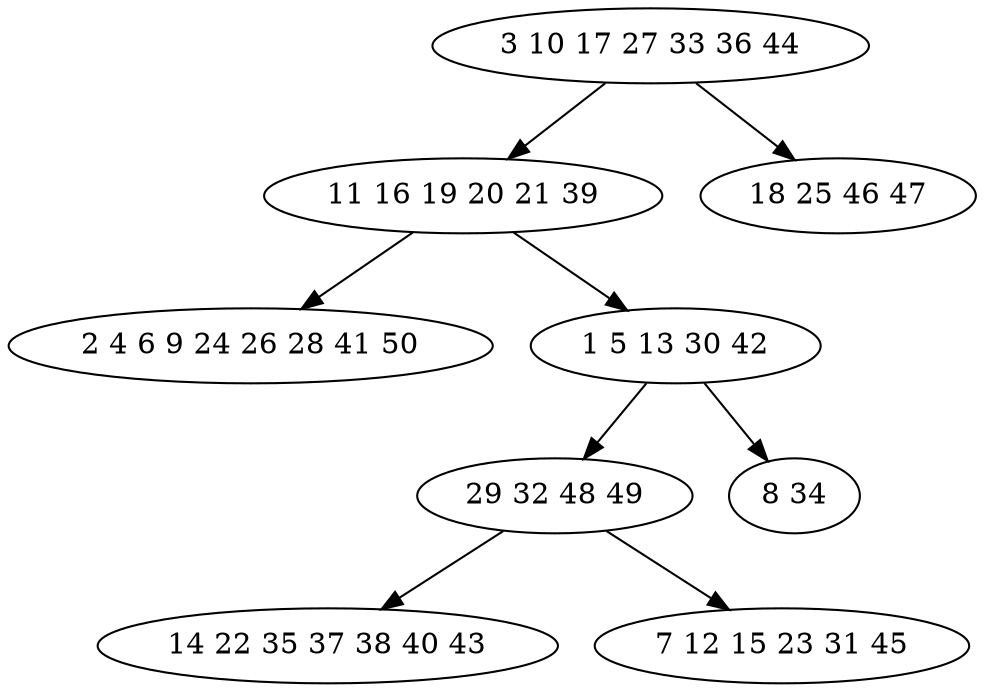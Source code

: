 digraph true_tree {
	"0" -> "1"
	"1" -> "2"
	"0" -> "3"
	"1" -> "4"
	"4" -> "5"
	"4" -> "6"
	"5" -> "7"
	"5" -> "8"
	"0" [label="3 10 17 27 33 36 44"];
	"1" [label="11 16 19 20 21 39"];
	"2" [label="2 4 6 9 24 26 28 41 50"];
	"3" [label="18 25 46 47"];
	"4" [label="1 5 13 30 42"];
	"5" [label="29 32 48 49"];
	"6" [label="8 34"];
	"7" [label="14 22 35 37 38 40 43"];
	"8" [label="7 12 15 23 31 45"];
}
